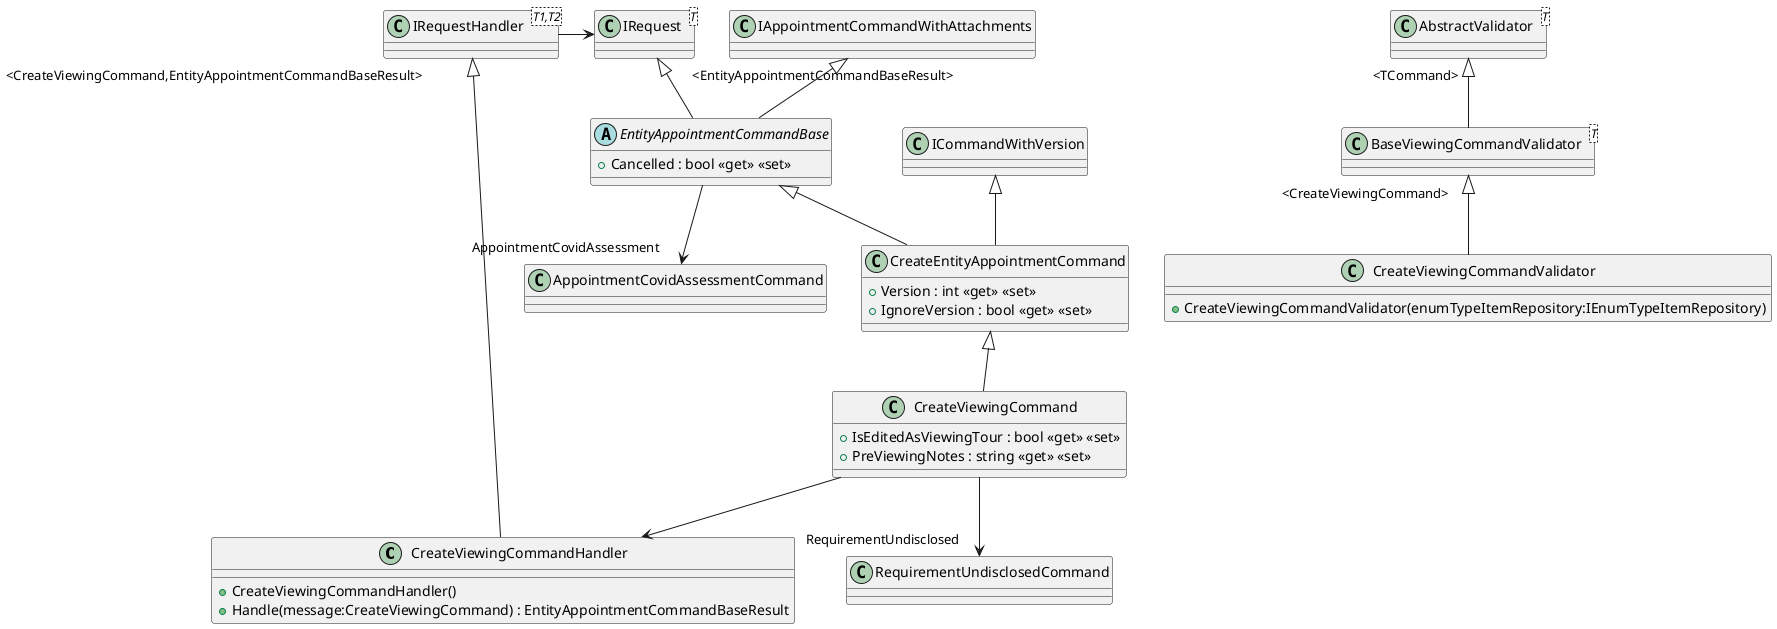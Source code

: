 @startuml
class CreateViewingCommandHandler {
'    + CreateViewingCommandHandler(viewingRepository:IGenericRepository<Viewing>, entityValidator:IEntityValidator, requirementRepository:IGenericRepository<Requirement>, activityRepository:IGenericRepository<Activity>, contactsMapper:IEntityAppointmentReferenceMapper<AppointmentContact>, negotiatorsMapper:IEntityAppointmentReferenceMapper<User>, appointmentAttachmentsMapper:IMultiEntityAppointmentAttachmentsMapper<Activity, Requirement>, currentUserProvider:ICurrentUserProvider, mediator:ISyncMediator, windowsTimeZoneHelper:IWindowsTimeZoneHelper, activityBusinessEventHelper:IActivityBusinessEventHelper, requirementBusinessEventHelper:IRequirementBusinessEventHelper, auditEntityEventHelper:IAuditEntityEventHelper, companyContactsResolver:ICompanyContactsResolver, securityValidator:ISecurityValidator, enumTypeItemRepository:IEnumTypeItemRepository, appointmentOtherAttendeesMapper:IEntityAppointmentOtherAttendeesMapper<AppointmentOtherAttendee>, appointmentMessageMapper:IEntityAppointmentReferenceMapper<AppointmentMessage>, appointmentCovidAssessmentMapper:IAppointmentCovidAssessmentMapper, viewingRequirementMapper:IViewingRequirementMapper)
    + CreateViewingCommandHandler()
    + Handle(message:CreateViewingCommand) : EntityAppointmentCommandBaseResult
}
class "IRequestHandler"<T1,T2> {
}
"IRequestHandler" "<CreateViewingCommand,EntityAppointmentCommandBaseResult>" <|-- CreateViewingCommandHandler


abstract class EntityAppointmentCommandBase {
    + Cancelled : bool <<get>> <<set>>
}
class "IRequest"<T> {
}
'class "IList"<T> {
'}
'class "List"<T> {
'}
"IRequest" "<EntityAppointmentCommandBaseResult>" <|-- EntityAppointmentCommandBase
IAppointmentCommandWithAttachments <|-- EntityAppointmentCommandBase
'EntityAppointmentCommandBase --> "EntityId" Guid
'EntityAppointmentCommandBase --> "AttachmentEntityType" EntityType
'EntityAppointmentCommandBase --> "StartDateTime" DateTimeOffset
'EntityAppointmentCommandBase --> "EndDateTime" DateTimeOffset
'EntityAppointmentCommandBase --> "Contacts<AppointmentContactCommand>" "IList"
'EntityAppointmentCommandBase o-> "NegotiatorIds<Guid>" "IList"
'EntityAppointmentCommandBase --> "AppointmentEventType" AppointmentEventType
'EntityAppointmentCommandBase --> "Attachments<CreateAttachment>" "IList"
'EntityAppointmentCommandBase o-> "CopiedAttachments<Guid>" "IList"
'EntityAppointmentCommandBase --> "OtherAttendees<CreateUpdateAppointmentOtherAttendeeCommand>" "List"
'EntityAppointmentCommandBase --> "TimeZoneId" Guid
'EntityAppointmentCommandBase o-> "Messages<AppointmentMessageCommand>" "IList"
EntityAppointmentCommandBase --> "AppointmentCovidAssessment" AppointmentCovidAssessmentCommand

class CreateEntityAppointmentCommand {
    + Version : int <<get>> <<set>>
    + IgnoreVersion : bool <<get>> <<set>>
}
EntityAppointmentCommandBase <|-- CreateEntityAppointmentCommand
ICommandWithVersion <|-- CreateEntityAppointmentCommand

class CreateViewingCommand {
    + IsEditedAsViewingTour : bool <<get>> <<set>>
    + PreViewingNotes : string <<get>> <<set>>
}
CreateEntityAppointmentCommand <|-- CreateViewingCommand
'CreateViewingCommand --> "RequirementId" Guid
CreateViewingCommand --> "RequirementUndisclosed" RequirementUndisclosedCommand
'CreateViewingCommand --> "ActivityId" Guid
'CreateViewingCommand --> "ResponsibleNegotiatorId" Guid
'CreateViewingCommand --> "ResponsibleNegotiatorDepartmentId" Guid

abstract class "BaseViewingCommandValidator"<TCommand> {
}
class "AbstractValidator"<T> {
}
"AbstractValidator" "<TCommand>" <|-- "BaseViewingCommandValidator"

class CreateViewingCommandValidator {
    + CreateViewingCommandValidator(enumTypeItemRepository:IEnumTypeItemRepository)
}
class "BaseViewingCommandValidator"<T> {
}
"BaseViewingCommandValidator" "<CreateViewingCommand>" <|-- CreateViewingCommandValidator

IRequest <-Left- IRequestHandler
CreateViewingCommand --> CreateViewingCommandHandler
@enduml

